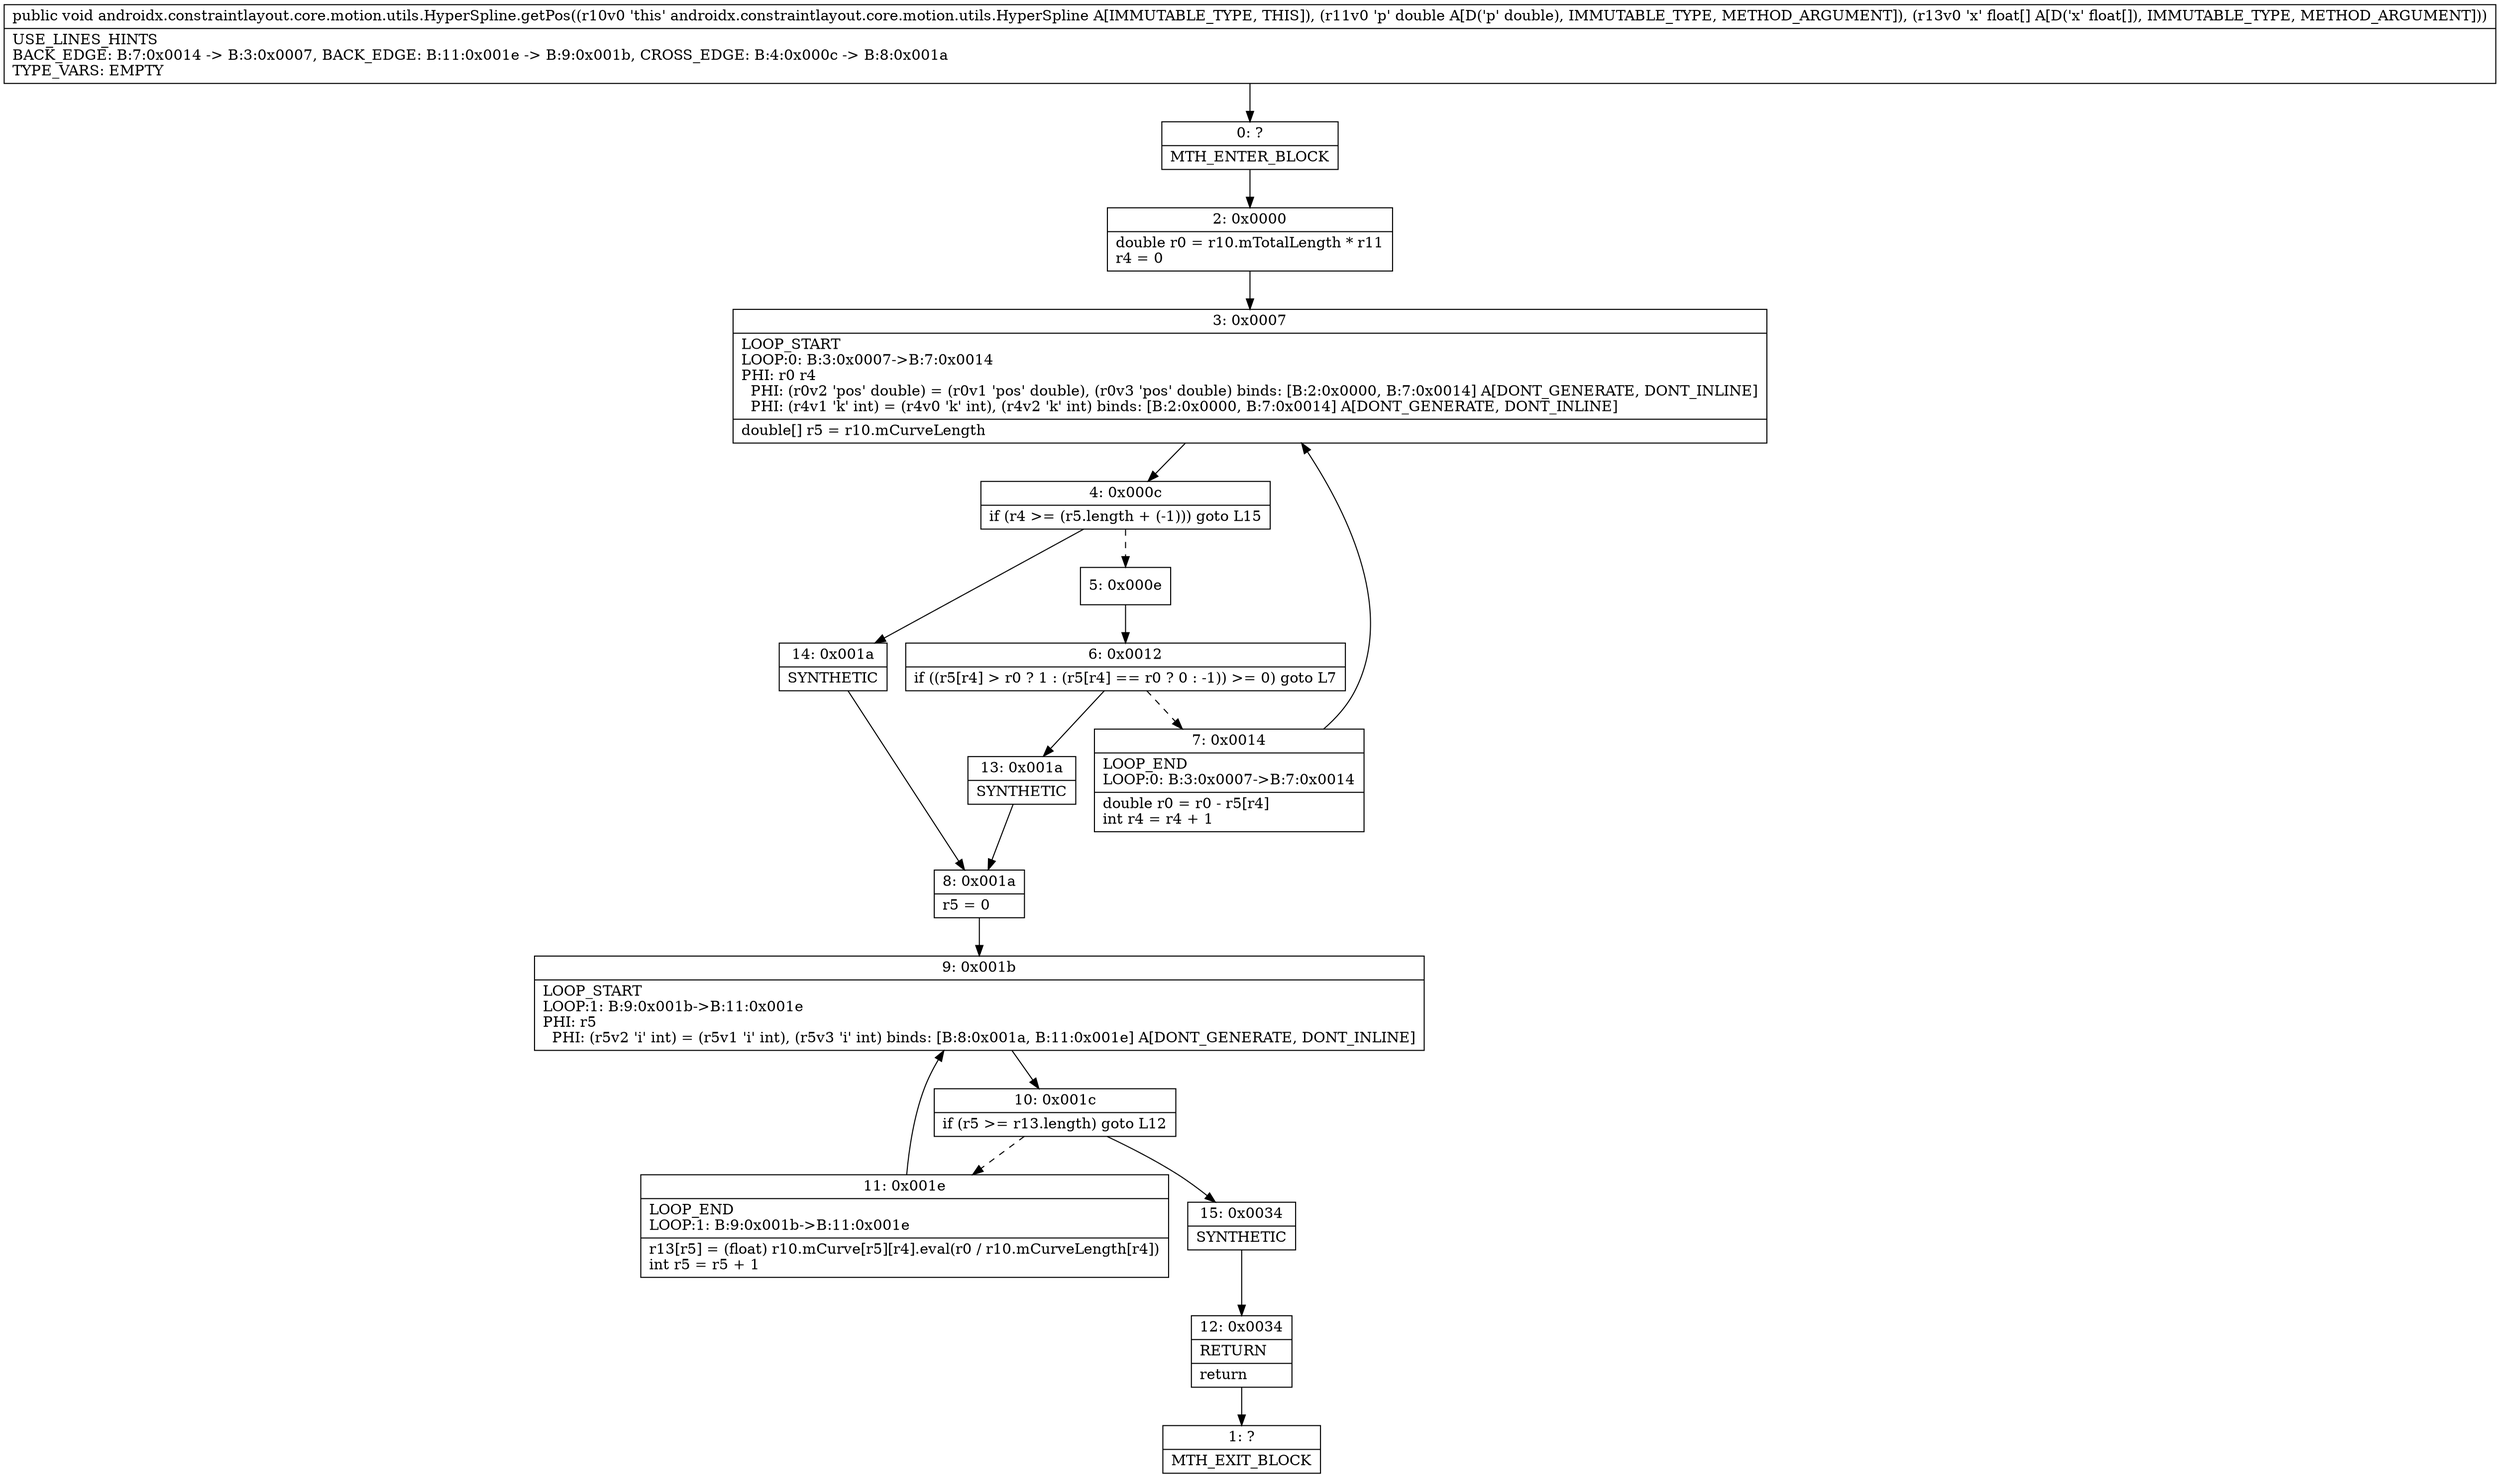 digraph "CFG forandroidx.constraintlayout.core.motion.utils.HyperSpline.getPos(D[F)V" {
Node_0 [shape=record,label="{0\:\ ?|MTH_ENTER_BLOCK\l}"];
Node_2 [shape=record,label="{2\:\ 0x0000|double r0 = r10.mTotalLength * r11\lr4 = 0\l}"];
Node_3 [shape=record,label="{3\:\ 0x0007|LOOP_START\lLOOP:0: B:3:0x0007\-\>B:7:0x0014\lPHI: r0 r4 \l  PHI: (r0v2 'pos' double) = (r0v1 'pos' double), (r0v3 'pos' double) binds: [B:2:0x0000, B:7:0x0014] A[DONT_GENERATE, DONT_INLINE]\l  PHI: (r4v1 'k' int) = (r4v0 'k' int), (r4v2 'k' int) binds: [B:2:0x0000, B:7:0x0014] A[DONT_GENERATE, DONT_INLINE]\l|double[] r5 = r10.mCurveLength\l}"];
Node_4 [shape=record,label="{4\:\ 0x000c|if (r4 \>= (r5.length + (\-1))) goto L15\l}"];
Node_5 [shape=record,label="{5\:\ 0x000e}"];
Node_6 [shape=record,label="{6\:\ 0x0012|if ((r5[r4] \> r0 ? 1 : (r5[r4] == r0 ? 0 : \-1)) \>= 0) goto L7\l}"];
Node_7 [shape=record,label="{7\:\ 0x0014|LOOP_END\lLOOP:0: B:3:0x0007\-\>B:7:0x0014\l|double r0 = r0 \- r5[r4]\lint r4 = r4 + 1\l}"];
Node_13 [shape=record,label="{13\:\ 0x001a|SYNTHETIC\l}"];
Node_8 [shape=record,label="{8\:\ 0x001a|r5 = 0\l}"];
Node_9 [shape=record,label="{9\:\ 0x001b|LOOP_START\lLOOP:1: B:9:0x001b\-\>B:11:0x001e\lPHI: r5 \l  PHI: (r5v2 'i' int) = (r5v1 'i' int), (r5v3 'i' int) binds: [B:8:0x001a, B:11:0x001e] A[DONT_GENERATE, DONT_INLINE]\l}"];
Node_10 [shape=record,label="{10\:\ 0x001c|if (r5 \>= r13.length) goto L12\l}"];
Node_11 [shape=record,label="{11\:\ 0x001e|LOOP_END\lLOOP:1: B:9:0x001b\-\>B:11:0x001e\l|r13[r5] = (float) r10.mCurve[r5][r4].eval(r0 \/ r10.mCurveLength[r4])\lint r5 = r5 + 1\l}"];
Node_15 [shape=record,label="{15\:\ 0x0034|SYNTHETIC\l}"];
Node_12 [shape=record,label="{12\:\ 0x0034|RETURN\l|return\l}"];
Node_1 [shape=record,label="{1\:\ ?|MTH_EXIT_BLOCK\l}"];
Node_14 [shape=record,label="{14\:\ 0x001a|SYNTHETIC\l}"];
MethodNode[shape=record,label="{public void androidx.constraintlayout.core.motion.utils.HyperSpline.getPos((r10v0 'this' androidx.constraintlayout.core.motion.utils.HyperSpline A[IMMUTABLE_TYPE, THIS]), (r11v0 'p' double A[D('p' double), IMMUTABLE_TYPE, METHOD_ARGUMENT]), (r13v0 'x' float[] A[D('x' float[]), IMMUTABLE_TYPE, METHOD_ARGUMENT]))  | USE_LINES_HINTS\lBACK_EDGE: B:7:0x0014 \-\> B:3:0x0007, BACK_EDGE: B:11:0x001e \-\> B:9:0x001b, CROSS_EDGE: B:4:0x000c \-\> B:8:0x001a\lTYPE_VARS: EMPTY\l}"];
MethodNode -> Node_0;Node_0 -> Node_2;
Node_2 -> Node_3;
Node_3 -> Node_4;
Node_4 -> Node_5[style=dashed];
Node_4 -> Node_14;
Node_5 -> Node_6;
Node_6 -> Node_7[style=dashed];
Node_6 -> Node_13;
Node_7 -> Node_3;
Node_13 -> Node_8;
Node_8 -> Node_9;
Node_9 -> Node_10;
Node_10 -> Node_11[style=dashed];
Node_10 -> Node_15;
Node_11 -> Node_9;
Node_15 -> Node_12;
Node_12 -> Node_1;
Node_14 -> Node_8;
}

